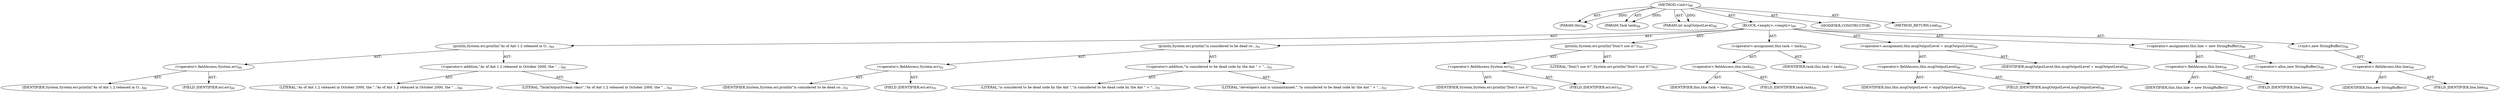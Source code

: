 digraph "&lt;init&gt;" {  
"111669149696" [label = <(METHOD,&lt;init&gt;)<SUB>88</SUB>> ]
"115964116993" [label = <(PARAM,this)<SUB>88</SUB>> ]
"115964116994" [label = <(PARAM,Task task)<SUB>88</SUB>> ]
"115964116995" [label = <(PARAM,int msgOutputLevel)<SUB>88</SUB>> ]
"25769803776" [label = <(BLOCK,&lt;empty&gt;,&lt;empty&gt;)<SUB>88</SUB>> ]
"30064771072" [label = <(println,System.err.println(&quot;As of Ant 1.2 released in O...)<SUB>89</SUB>> ]
"30064771073" [label = <(&lt;operator&gt;.fieldAccess,System.err)<SUB>89</SUB>> ]
"68719476739" [label = <(IDENTIFIER,System,System.err.println(&quot;As of Ant 1.2 released in O...)<SUB>89</SUB>> ]
"55834574848" [label = <(FIELD_IDENTIFIER,err,err)<SUB>89</SUB>> ]
"30064771074" [label = <(&lt;operator&gt;.addition,&quot;As of Ant 1.2 released in October 2000, the &quot; ...)<SUB>89</SUB>> ]
"90194313216" [label = <(LITERAL,&quot;As of Ant 1.2 released in October 2000, the &quot;,&quot;As of Ant 1.2 released in October 2000, the &quot; ...)<SUB>89</SUB>> ]
"90194313217" [label = <(LITERAL,&quot;TaskOutputStream class&quot;,&quot;As of Ant 1.2 released in October 2000, the &quot; ...)<SUB>90</SUB>> ]
"30064771075" [label = <(println,System.err.println(&quot;is considered to be dead co...)<SUB>91</SUB>> ]
"30064771076" [label = <(&lt;operator&gt;.fieldAccess,System.err)<SUB>91</SUB>> ]
"68719476740" [label = <(IDENTIFIER,System,System.err.println(&quot;is considered to be dead co...)<SUB>91</SUB>> ]
"55834574849" [label = <(FIELD_IDENTIFIER,err,err)<SUB>91</SUB>> ]
"30064771077" [label = <(&lt;operator&gt;.addition,&quot;is considered to be dead code by the Ant &quot; + &quot;...)<SUB>91</SUB>> ]
"90194313218" [label = <(LITERAL,&quot;is considered to be dead code by the Ant &quot;,&quot;is considered to be dead code by the Ant &quot; + &quot;...)<SUB>91</SUB>> ]
"90194313219" [label = <(LITERAL,&quot;developers and is unmaintained.&quot;,&quot;is considered to be dead code by the Ant &quot; + &quot;...)<SUB>92</SUB>> ]
"30064771078" [label = <(println,System.err.println(&quot;Don\'t use it!&quot;))<SUB>93</SUB>> ]
"30064771079" [label = <(&lt;operator&gt;.fieldAccess,System.err)<SUB>93</SUB>> ]
"68719476741" [label = <(IDENTIFIER,System,System.err.println(&quot;Don\'t use it!&quot;))<SUB>93</SUB>> ]
"55834574850" [label = <(FIELD_IDENTIFIER,err,err)<SUB>93</SUB>> ]
"90194313220" [label = <(LITERAL,&quot;Don\'t use it!&quot;,System.err.println(&quot;Don\'t use it!&quot;))<SUB>93</SUB>> ]
"30064771080" [label = <(&lt;operator&gt;.assignment,this.task = task)<SUB>95</SUB>> ]
"30064771081" [label = <(&lt;operator&gt;.fieldAccess,this.task)<SUB>95</SUB>> ]
"68719476737" [label = <(IDENTIFIER,this,this.task = task)<SUB>95</SUB>> ]
"55834574851" [label = <(FIELD_IDENTIFIER,task,task)<SUB>95</SUB>> ]
"68719476742" [label = <(IDENTIFIER,task,this.task = task)<SUB>95</SUB>> ]
"30064771082" [label = <(&lt;operator&gt;.assignment,this.msgOutputLevel = msgOutputLevel)<SUB>96</SUB>> ]
"30064771083" [label = <(&lt;operator&gt;.fieldAccess,this.msgOutputLevel)<SUB>96</SUB>> ]
"68719476738" [label = <(IDENTIFIER,this,this.msgOutputLevel = msgOutputLevel)<SUB>96</SUB>> ]
"55834574852" [label = <(FIELD_IDENTIFIER,msgOutputLevel,msgOutputLevel)<SUB>96</SUB>> ]
"68719476743" [label = <(IDENTIFIER,msgOutputLevel,this.msgOutputLevel = msgOutputLevel)<SUB>96</SUB>> ]
"30064771084" [label = <(&lt;operator&gt;.assignment,this.line = new StringBuffer())<SUB>98</SUB>> ]
"30064771085" [label = <(&lt;operator&gt;.fieldAccess,this.line)<SUB>98</SUB>> ]
"68719476744" [label = <(IDENTIFIER,this,this.line = new StringBuffer())> ]
"55834574853" [label = <(FIELD_IDENTIFIER,line,line)<SUB>98</SUB>> ]
"30064771086" [label = <(&lt;operator&gt;.alloc,new StringBuffer())<SUB>98</SUB>> ]
"30064771087" [label = <(&lt;init&gt;,new StringBuffer())<SUB>98</SUB>> ]
"30064771088" [label = <(&lt;operator&gt;.fieldAccess,this.line)<SUB>98</SUB>> ]
"68719476745" [label = <(IDENTIFIER,this,new StringBuffer())> ]
"55834574854" [label = <(FIELD_IDENTIFIER,line,line)<SUB>98</SUB>> ]
"133143986179" [label = <(MODIFIER,CONSTRUCTOR)> ]
"128849018880" [label = <(METHOD_RETURN,void)<SUB>99</SUB>> ]
  "111669149696" -> "115964116993"  [ label = "AST: "] 
  "111669149696" -> "115964116994"  [ label = "AST: "] 
  "111669149696" -> "115964116995"  [ label = "AST: "] 
  "111669149696" -> "25769803776"  [ label = "AST: "] 
  "111669149696" -> "133143986179"  [ label = "AST: "] 
  "111669149696" -> "128849018880"  [ label = "AST: "] 
  "25769803776" -> "30064771072"  [ label = "AST: "] 
  "25769803776" -> "30064771075"  [ label = "AST: "] 
  "25769803776" -> "30064771078"  [ label = "AST: "] 
  "25769803776" -> "30064771080"  [ label = "AST: "] 
  "25769803776" -> "30064771082"  [ label = "AST: "] 
  "25769803776" -> "30064771084"  [ label = "AST: "] 
  "25769803776" -> "30064771087"  [ label = "AST: "] 
  "30064771072" -> "30064771073"  [ label = "AST: "] 
  "30064771072" -> "30064771074"  [ label = "AST: "] 
  "30064771073" -> "68719476739"  [ label = "AST: "] 
  "30064771073" -> "55834574848"  [ label = "AST: "] 
  "30064771074" -> "90194313216"  [ label = "AST: "] 
  "30064771074" -> "90194313217"  [ label = "AST: "] 
  "30064771075" -> "30064771076"  [ label = "AST: "] 
  "30064771075" -> "30064771077"  [ label = "AST: "] 
  "30064771076" -> "68719476740"  [ label = "AST: "] 
  "30064771076" -> "55834574849"  [ label = "AST: "] 
  "30064771077" -> "90194313218"  [ label = "AST: "] 
  "30064771077" -> "90194313219"  [ label = "AST: "] 
  "30064771078" -> "30064771079"  [ label = "AST: "] 
  "30064771078" -> "90194313220"  [ label = "AST: "] 
  "30064771079" -> "68719476741"  [ label = "AST: "] 
  "30064771079" -> "55834574850"  [ label = "AST: "] 
  "30064771080" -> "30064771081"  [ label = "AST: "] 
  "30064771080" -> "68719476742"  [ label = "AST: "] 
  "30064771081" -> "68719476737"  [ label = "AST: "] 
  "30064771081" -> "55834574851"  [ label = "AST: "] 
  "30064771082" -> "30064771083"  [ label = "AST: "] 
  "30064771082" -> "68719476743"  [ label = "AST: "] 
  "30064771083" -> "68719476738"  [ label = "AST: "] 
  "30064771083" -> "55834574852"  [ label = "AST: "] 
  "30064771084" -> "30064771085"  [ label = "AST: "] 
  "30064771084" -> "30064771086"  [ label = "AST: "] 
  "30064771085" -> "68719476744"  [ label = "AST: "] 
  "30064771085" -> "55834574853"  [ label = "AST: "] 
  "30064771087" -> "30064771088"  [ label = "AST: "] 
  "30064771088" -> "68719476745"  [ label = "AST: "] 
  "30064771088" -> "55834574854"  [ label = "AST: "] 
  "111669149696" -> "115964116993"  [ label = "DDG: "] 
  "111669149696" -> "115964116994"  [ label = "DDG: "] 
  "111669149696" -> "115964116995"  [ label = "DDG: "] 
}
